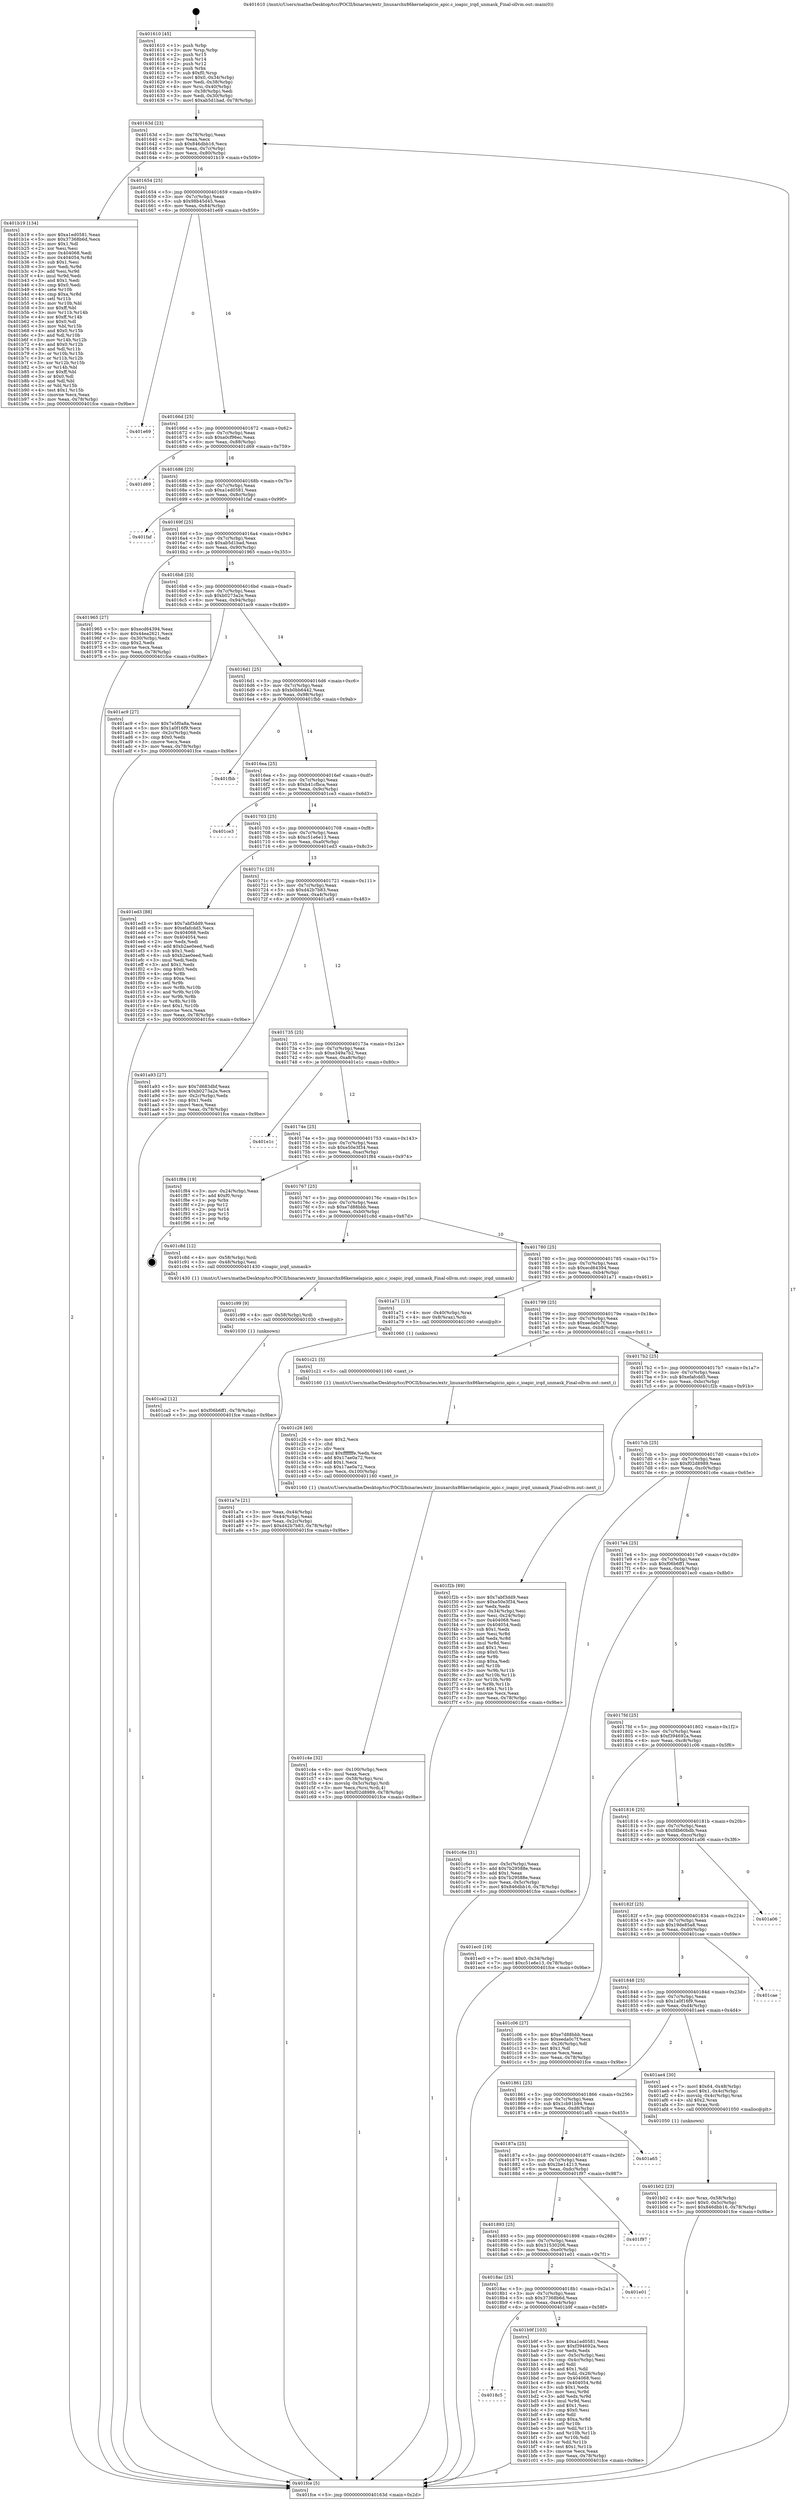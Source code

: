 digraph "0x401610" {
  label = "0x401610 (/mnt/c/Users/mathe/Desktop/tcc/POCII/binaries/extr_linuxarchx86kernelapicio_apic.c_ioapic_irqd_unmask_Final-ollvm.out::main(0))"
  labelloc = "t"
  node[shape=record]

  Entry [label="",width=0.3,height=0.3,shape=circle,fillcolor=black,style=filled]
  "0x40163d" [label="{
     0x40163d [23]\l
     | [instrs]\l
     &nbsp;&nbsp;0x40163d \<+3\>: mov -0x78(%rbp),%eax\l
     &nbsp;&nbsp;0x401640 \<+2\>: mov %eax,%ecx\l
     &nbsp;&nbsp;0x401642 \<+6\>: sub $0x846dbb16,%ecx\l
     &nbsp;&nbsp;0x401648 \<+3\>: mov %eax,-0x7c(%rbp)\l
     &nbsp;&nbsp;0x40164b \<+3\>: mov %ecx,-0x80(%rbp)\l
     &nbsp;&nbsp;0x40164e \<+6\>: je 0000000000401b19 \<main+0x509\>\l
  }"]
  "0x401b19" [label="{
     0x401b19 [134]\l
     | [instrs]\l
     &nbsp;&nbsp;0x401b19 \<+5\>: mov $0xa1ed0581,%eax\l
     &nbsp;&nbsp;0x401b1e \<+5\>: mov $0x37368b6d,%ecx\l
     &nbsp;&nbsp;0x401b23 \<+2\>: mov $0x1,%dl\l
     &nbsp;&nbsp;0x401b25 \<+2\>: xor %esi,%esi\l
     &nbsp;&nbsp;0x401b27 \<+7\>: mov 0x404068,%edi\l
     &nbsp;&nbsp;0x401b2e \<+8\>: mov 0x404054,%r8d\l
     &nbsp;&nbsp;0x401b36 \<+3\>: sub $0x1,%esi\l
     &nbsp;&nbsp;0x401b39 \<+3\>: mov %edi,%r9d\l
     &nbsp;&nbsp;0x401b3c \<+3\>: add %esi,%r9d\l
     &nbsp;&nbsp;0x401b3f \<+4\>: imul %r9d,%edi\l
     &nbsp;&nbsp;0x401b43 \<+3\>: and $0x1,%edi\l
     &nbsp;&nbsp;0x401b46 \<+3\>: cmp $0x0,%edi\l
     &nbsp;&nbsp;0x401b49 \<+4\>: sete %r10b\l
     &nbsp;&nbsp;0x401b4d \<+4\>: cmp $0xa,%r8d\l
     &nbsp;&nbsp;0x401b51 \<+4\>: setl %r11b\l
     &nbsp;&nbsp;0x401b55 \<+3\>: mov %r10b,%bl\l
     &nbsp;&nbsp;0x401b58 \<+3\>: xor $0xff,%bl\l
     &nbsp;&nbsp;0x401b5b \<+3\>: mov %r11b,%r14b\l
     &nbsp;&nbsp;0x401b5e \<+4\>: xor $0xff,%r14b\l
     &nbsp;&nbsp;0x401b62 \<+3\>: xor $0x0,%dl\l
     &nbsp;&nbsp;0x401b65 \<+3\>: mov %bl,%r15b\l
     &nbsp;&nbsp;0x401b68 \<+4\>: and $0x0,%r15b\l
     &nbsp;&nbsp;0x401b6c \<+3\>: and %dl,%r10b\l
     &nbsp;&nbsp;0x401b6f \<+3\>: mov %r14b,%r12b\l
     &nbsp;&nbsp;0x401b72 \<+4\>: and $0x0,%r12b\l
     &nbsp;&nbsp;0x401b76 \<+3\>: and %dl,%r11b\l
     &nbsp;&nbsp;0x401b79 \<+3\>: or %r10b,%r15b\l
     &nbsp;&nbsp;0x401b7c \<+3\>: or %r11b,%r12b\l
     &nbsp;&nbsp;0x401b7f \<+3\>: xor %r12b,%r15b\l
     &nbsp;&nbsp;0x401b82 \<+3\>: or %r14b,%bl\l
     &nbsp;&nbsp;0x401b85 \<+3\>: xor $0xff,%bl\l
     &nbsp;&nbsp;0x401b88 \<+3\>: or $0x0,%dl\l
     &nbsp;&nbsp;0x401b8b \<+2\>: and %dl,%bl\l
     &nbsp;&nbsp;0x401b8d \<+3\>: or %bl,%r15b\l
     &nbsp;&nbsp;0x401b90 \<+4\>: test $0x1,%r15b\l
     &nbsp;&nbsp;0x401b94 \<+3\>: cmovne %ecx,%eax\l
     &nbsp;&nbsp;0x401b97 \<+3\>: mov %eax,-0x78(%rbp)\l
     &nbsp;&nbsp;0x401b9a \<+5\>: jmp 0000000000401fce \<main+0x9be\>\l
  }"]
  "0x401654" [label="{
     0x401654 [25]\l
     | [instrs]\l
     &nbsp;&nbsp;0x401654 \<+5\>: jmp 0000000000401659 \<main+0x49\>\l
     &nbsp;&nbsp;0x401659 \<+3\>: mov -0x7c(%rbp),%eax\l
     &nbsp;&nbsp;0x40165c \<+5\>: sub $0x98b45d45,%eax\l
     &nbsp;&nbsp;0x401661 \<+6\>: mov %eax,-0x84(%rbp)\l
     &nbsp;&nbsp;0x401667 \<+6\>: je 0000000000401e69 \<main+0x859\>\l
  }"]
  Exit [label="",width=0.3,height=0.3,shape=circle,fillcolor=black,style=filled,peripheries=2]
  "0x401e69" [label="{
     0x401e69\l
  }", style=dashed]
  "0x40166d" [label="{
     0x40166d [25]\l
     | [instrs]\l
     &nbsp;&nbsp;0x40166d \<+5\>: jmp 0000000000401672 \<main+0x62\>\l
     &nbsp;&nbsp;0x401672 \<+3\>: mov -0x7c(%rbp),%eax\l
     &nbsp;&nbsp;0x401675 \<+5\>: sub $0xa0cf96ec,%eax\l
     &nbsp;&nbsp;0x40167a \<+6\>: mov %eax,-0x88(%rbp)\l
     &nbsp;&nbsp;0x401680 \<+6\>: je 0000000000401d69 \<main+0x759\>\l
  }"]
  "0x401ca2" [label="{
     0x401ca2 [12]\l
     | [instrs]\l
     &nbsp;&nbsp;0x401ca2 \<+7\>: movl $0xf06b6ff1,-0x78(%rbp)\l
     &nbsp;&nbsp;0x401ca9 \<+5\>: jmp 0000000000401fce \<main+0x9be\>\l
  }"]
  "0x401d69" [label="{
     0x401d69\l
  }", style=dashed]
  "0x401686" [label="{
     0x401686 [25]\l
     | [instrs]\l
     &nbsp;&nbsp;0x401686 \<+5\>: jmp 000000000040168b \<main+0x7b\>\l
     &nbsp;&nbsp;0x40168b \<+3\>: mov -0x7c(%rbp),%eax\l
     &nbsp;&nbsp;0x40168e \<+5\>: sub $0xa1ed0581,%eax\l
     &nbsp;&nbsp;0x401693 \<+6\>: mov %eax,-0x8c(%rbp)\l
     &nbsp;&nbsp;0x401699 \<+6\>: je 0000000000401faf \<main+0x99f\>\l
  }"]
  "0x401c99" [label="{
     0x401c99 [9]\l
     | [instrs]\l
     &nbsp;&nbsp;0x401c99 \<+4\>: mov -0x58(%rbp),%rdi\l
     &nbsp;&nbsp;0x401c9d \<+5\>: call 0000000000401030 \<free@plt\>\l
     | [calls]\l
     &nbsp;&nbsp;0x401030 \{1\} (unknown)\l
  }"]
  "0x401faf" [label="{
     0x401faf\l
  }", style=dashed]
  "0x40169f" [label="{
     0x40169f [25]\l
     | [instrs]\l
     &nbsp;&nbsp;0x40169f \<+5\>: jmp 00000000004016a4 \<main+0x94\>\l
     &nbsp;&nbsp;0x4016a4 \<+3\>: mov -0x7c(%rbp),%eax\l
     &nbsp;&nbsp;0x4016a7 \<+5\>: sub $0xab5d1bad,%eax\l
     &nbsp;&nbsp;0x4016ac \<+6\>: mov %eax,-0x90(%rbp)\l
     &nbsp;&nbsp;0x4016b2 \<+6\>: je 0000000000401965 \<main+0x355\>\l
  }"]
  "0x401c4e" [label="{
     0x401c4e [32]\l
     | [instrs]\l
     &nbsp;&nbsp;0x401c4e \<+6\>: mov -0x100(%rbp),%ecx\l
     &nbsp;&nbsp;0x401c54 \<+3\>: imul %eax,%ecx\l
     &nbsp;&nbsp;0x401c57 \<+4\>: mov -0x58(%rbp),%rsi\l
     &nbsp;&nbsp;0x401c5b \<+4\>: movslq -0x5c(%rbp),%rdi\l
     &nbsp;&nbsp;0x401c5f \<+3\>: mov %ecx,(%rsi,%rdi,4)\l
     &nbsp;&nbsp;0x401c62 \<+7\>: movl $0xf02d8989,-0x78(%rbp)\l
     &nbsp;&nbsp;0x401c69 \<+5\>: jmp 0000000000401fce \<main+0x9be\>\l
  }"]
  "0x401965" [label="{
     0x401965 [27]\l
     | [instrs]\l
     &nbsp;&nbsp;0x401965 \<+5\>: mov $0xecd64394,%eax\l
     &nbsp;&nbsp;0x40196a \<+5\>: mov $0x44ea2621,%ecx\l
     &nbsp;&nbsp;0x40196f \<+3\>: mov -0x30(%rbp),%edx\l
     &nbsp;&nbsp;0x401972 \<+3\>: cmp $0x2,%edx\l
     &nbsp;&nbsp;0x401975 \<+3\>: cmovne %ecx,%eax\l
     &nbsp;&nbsp;0x401978 \<+3\>: mov %eax,-0x78(%rbp)\l
     &nbsp;&nbsp;0x40197b \<+5\>: jmp 0000000000401fce \<main+0x9be\>\l
  }"]
  "0x4016b8" [label="{
     0x4016b8 [25]\l
     | [instrs]\l
     &nbsp;&nbsp;0x4016b8 \<+5\>: jmp 00000000004016bd \<main+0xad\>\l
     &nbsp;&nbsp;0x4016bd \<+3\>: mov -0x7c(%rbp),%eax\l
     &nbsp;&nbsp;0x4016c0 \<+5\>: sub $0xb0273a2e,%eax\l
     &nbsp;&nbsp;0x4016c5 \<+6\>: mov %eax,-0x94(%rbp)\l
     &nbsp;&nbsp;0x4016cb \<+6\>: je 0000000000401ac9 \<main+0x4b9\>\l
  }"]
  "0x401fce" [label="{
     0x401fce [5]\l
     | [instrs]\l
     &nbsp;&nbsp;0x401fce \<+5\>: jmp 000000000040163d \<main+0x2d\>\l
  }"]
  "0x401610" [label="{
     0x401610 [45]\l
     | [instrs]\l
     &nbsp;&nbsp;0x401610 \<+1\>: push %rbp\l
     &nbsp;&nbsp;0x401611 \<+3\>: mov %rsp,%rbp\l
     &nbsp;&nbsp;0x401614 \<+2\>: push %r15\l
     &nbsp;&nbsp;0x401616 \<+2\>: push %r14\l
     &nbsp;&nbsp;0x401618 \<+2\>: push %r12\l
     &nbsp;&nbsp;0x40161a \<+1\>: push %rbx\l
     &nbsp;&nbsp;0x40161b \<+7\>: sub $0xf0,%rsp\l
     &nbsp;&nbsp;0x401622 \<+7\>: movl $0x0,-0x34(%rbp)\l
     &nbsp;&nbsp;0x401629 \<+3\>: mov %edi,-0x38(%rbp)\l
     &nbsp;&nbsp;0x40162c \<+4\>: mov %rsi,-0x40(%rbp)\l
     &nbsp;&nbsp;0x401630 \<+3\>: mov -0x38(%rbp),%edi\l
     &nbsp;&nbsp;0x401633 \<+3\>: mov %edi,-0x30(%rbp)\l
     &nbsp;&nbsp;0x401636 \<+7\>: movl $0xab5d1bad,-0x78(%rbp)\l
  }"]
  "0x401c26" [label="{
     0x401c26 [40]\l
     | [instrs]\l
     &nbsp;&nbsp;0x401c26 \<+5\>: mov $0x2,%ecx\l
     &nbsp;&nbsp;0x401c2b \<+1\>: cltd\l
     &nbsp;&nbsp;0x401c2c \<+2\>: idiv %ecx\l
     &nbsp;&nbsp;0x401c2e \<+6\>: imul $0xfffffffe,%edx,%ecx\l
     &nbsp;&nbsp;0x401c34 \<+6\>: add $0x17ae0a72,%ecx\l
     &nbsp;&nbsp;0x401c3a \<+3\>: add $0x1,%ecx\l
     &nbsp;&nbsp;0x401c3d \<+6\>: sub $0x17ae0a72,%ecx\l
     &nbsp;&nbsp;0x401c43 \<+6\>: mov %ecx,-0x100(%rbp)\l
     &nbsp;&nbsp;0x401c49 \<+5\>: call 0000000000401160 \<next_i\>\l
     | [calls]\l
     &nbsp;&nbsp;0x401160 \{1\} (/mnt/c/Users/mathe/Desktop/tcc/POCII/binaries/extr_linuxarchx86kernelapicio_apic.c_ioapic_irqd_unmask_Final-ollvm.out::next_i)\l
  }"]
  "0x401ac9" [label="{
     0x401ac9 [27]\l
     | [instrs]\l
     &nbsp;&nbsp;0x401ac9 \<+5\>: mov $0x7e5f0a8a,%eax\l
     &nbsp;&nbsp;0x401ace \<+5\>: mov $0x1a0f16f9,%ecx\l
     &nbsp;&nbsp;0x401ad3 \<+3\>: mov -0x2c(%rbp),%edx\l
     &nbsp;&nbsp;0x401ad6 \<+3\>: cmp $0x0,%edx\l
     &nbsp;&nbsp;0x401ad9 \<+3\>: cmove %ecx,%eax\l
     &nbsp;&nbsp;0x401adc \<+3\>: mov %eax,-0x78(%rbp)\l
     &nbsp;&nbsp;0x401adf \<+5\>: jmp 0000000000401fce \<main+0x9be\>\l
  }"]
  "0x4016d1" [label="{
     0x4016d1 [25]\l
     | [instrs]\l
     &nbsp;&nbsp;0x4016d1 \<+5\>: jmp 00000000004016d6 \<main+0xc6\>\l
     &nbsp;&nbsp;0x4016d6 \<+3\>: mov -0x7c(%rbp),%eax\l
     &nbsp;&nbsp;0x4016d9 \<+5\>: sub $0xb0bb6442,%eax\l
     &nbsp;&nbsp;0x4016de \<+6\>: mov %eax,-0x98(%rbp)\l
     &nbsp;&nbsp;0x4016e4 \<+6\>: je 0000000000401fbb \<main+0x9ab\>\l
  }"]
  "0x4018c5" [label="{
     0x4018c5\l
  }", style=dashed]
  "0x401fbb" [label="{
     0x401fbb\l
  }", style=dashed]
  "0x4016ea" [label="{
     0x4016ea [25]\l
     | [instrs]\l
     &nbsp;&nbsp;0x4016ea \<+5\>: jmp 00000000004016ef \<main+0xdf\>\l
     &nbsp;&nbsp;0x4016ef \<+3\>: mov -0x7c(%rbp),%eax\l
     &nbsp;&nbsp;0x4016f2 \<+5\>: sub $0xb41cfbca,%eax\l
     &nbsp;&nbsp;0x4016f7 \<+6\>: mov %eax,-0x9c(%rbp)\l
     &nbsp;&nbsp;0x4016fd \<+6\>: je 0000000000401ce3 \<main+0x6d3\>\l
  }"]
  "0x401b9f" [label="{
     0x401b9f [103]\l
     | [instrs]\l
     &nbsp;&nbsp;0x401b9f \<+5\>: mov $0xa1ed0581,%eax\l
     &nbsp;&nbsp;0x401ba4 \<+5\>: mov $0xf394692a,%ecx\l
     &nbsp;&nbsp;0x401ba9 \<+2\>: xor %edx,%edx\l
     &nbsp;&nbsp;0x401bab \<+3\>: mov -0x5c(%rbp),%esi\l
     &nbsp;&nbsp;0x401bae \<+3\>: cmp -0x4c(%rbp),%esi\l
     &nbsp;&nbsp;0x401bb1 \<+4\>: setl %dil\l
     &nbsp;&nbsp;0x401bb5 \<+4\>: and $0x1,%dil\l
     &nbsp;&nbsp;0x401bb9 \<+4\>: mov %dil,-0x26(%rbp)\l
     &nbsp;&nbsp;0x401bbd \<+7\>: mov 0x404068,%esi\l
     &nbsp;&nbsp;0x401bc4 \<+8\>: mov 0x404054,%r8d\l
     &nbsp;&nbsp;0x401bcc \<+3\>: sub $0x1,%edx\l
     &nbsp;&nbsp;0x401bcf \<+3\>: mov %esi,%r9d\l
     &nbsp;&nbsp;0x401bd2 \<+3\>: add %edx,%r9d\l
     &nbsp;&nbsp;0x401bd5 \<+4\>: imul %r9d,%esi\l
     &nbsp;&nbsp;0x401bd9 \<+3\>: and $0x1,%esi\l
     &nbsp;&nbsp;0x401bdc \<+3\>: cmp $0x0,%esi\l
     &nbsp;&nbsp;0x401bdf \<+4\>: sete %dil\l
     &nbsp;&nbsp;0x401be3 \<+4\>: cmp $0xa,%r8d\l
     &nbsp;&nbsp;0x401be7 \<+4\>: setl %r10b\l
     &nbsp;&nbsp;0x401beb \<+3\>: mov %dil,%r11b\l
     &nbsp;&nbsp;0x401bee \<+3\>: and %r10b,%r11b\l
     &nbsp;&nbsp;0x401bf1 \<+3\>: xor %r10b,%dil\l
     &nbsp;&nbsp;0x401bf4 \<+3\>: or %dil,%r11b\l
     &nbsp;&nbsp;0x401bf7 \<+4\>: test $0x1,%r11b\l
     &nbsp;&nbsp;0x401bfb \<+3\>: cmovne %ecx,%eax\l
     &nbsp;&nbsp;0x401bfe \<+3\>: mov %eax,-0x78(%rbp)\l
     &nbsp;&nbsp;0x401c01 \<+5\>: jmp 0000000000401fce \<main+0x9be\>\l
  }"]
  "0x401ce3" [label="{
     0x401ce3\l
  }", style=dashed]
  "0x401703" [label="{
     0x401703 [25]\l
     | [instrs]\l
     &nbsp;&nbsp;0x401703 \<+5\>: jmp 0000000000401708 \<main+0xf8\>\l
     &nbsp;&nbsp;0x401708 \<+3\>: mov -0x7c(%rbp),%eax\l
     &nbsp;&nbsp;0x40170b \<+5\>: sub $0xc51e6e13,%eax\l
     &nbsp;&nbsp;0x401710 \<+6\>: mov %eax,-0xa0(%rbp)\l
     &nbsp;&nbsp;0x401716 \<+6\>: je 0000000000401ed3 \<main+0x8c3\>\l
  }"]
  "0x4018ac" [label="{
     0x4018ac [25]\l
     | [instrs]\l
     &nbsp;&nbsp;0x4018ac \<+5\>: jmp 00000000004018b1 \<main+0x2a1\>\l
     &nbsp;&nbsp;0x4018b1 \<+3\>: mov -0x7c(%rbp),%eax\l
     &nbsp;&nbsp;0x4018b4 \<+5\>: sub $0x37368b6d,%eax\l
     &nbsp;&nbsp;0x4018b9 \<+6\>: mov %eax,-0xe4(%rbp)\l
     &nbsp;&nbsp;0x4018bf \<+6\>: je 0000000000401b9f \<main+0x58f\>\l
  }"]
  "0x401ed3" [label="{
     0x401ed3 [88]\l
     | [instrs]\l
     &nbsp;&nbsp;0x401ed3 \<+5\>: mov $0x7abf3dd9,%eax\l
     &nbsp;&nbsp;0x401ed8 \<+5\>: mov $0xefafcdd5,%ecx\l
     &nbsp;&nbsp;0x401edd \<+7\>: mov 0x404068,%edx\l
     &nbsp;&nbsp;0x401ee4 \<+7\>: mov 0x404054,%esi\l
     &nbsp;&nbsp;0x401eeb \<+2\>: mov %edx,%edi\l
     &nbsp;&nbsp;0x401eed \<+6\>: add $0xb2ae0eed,%edi\l
     &nbsp;&nbsp;0x401ef3 \<+3\>: sub $0x1,%edi\l
     &nbsp;&nbsp;0x401ef6 \<+6\>: sub $0xb2ae0eed,%edi\l
     &nbsp;&nbsp;0x401efc \<+3\>: imul %edi,%edx\l
     &nbsp;&nbsp;0x401eff \<+3\>: and $0x1,%edx\l
     &nbsp;&nbsp;0x401f02 \<+3\>: cmp $0x0,%edx\l
     &nbsp;&nbsp;0x401f05 \<+4\>: sete %r8b\l
     &nbsp;&nbsp;0x401f09 \<+3\>: cmp $0xa,%esi\l
     &nbsp;&nbsp;0x401f0c \<+4\>: setl %r9b\l
     &nbsp;&nbsp;0x401f10 \<+3\>: mov %r8b,%r10b\l
     &nbsp;&nbsp;0x401f13 \<+3\>: and %r9b,%r10b\l
     &nbsp;&nbsp;0x401f16 \<+3\>: xor %r9b,%r8b\l
     &nbsp;&nbsp;0x401f19 \<+3\>: or %r8b,%r10b\l
     &nbsp;&nbsp;0x401f1c \<+4\>: test $0x1,%r10b\l
     &nbsp;&nbsp;0x401f20 \<+3\>: cmovne %ecx,%eax\l
     &nbsp;&nbsp;0x401f23 \<+3\>: mov %eax,-0x78(%rbp)\l
     &nbsp;&nbsp;0x401f26 \<+5\>: jmp 0000000000401fce \<main+0x9be\>\l
  }"]
  "0x40171c" [label="{
     0x40171c [25]\l
     | [instrs]\l
     &nbsp;&nbsp;0x40171c \<+5\>: jmp 0000000000401721 \<main+0x111\>\l
     &nbsp;&nbsp;0x401721 \<+3\>: mov -0x7c(%rbp),%eax\l
     &nbsp;&nbsp;0x401724 \<+5\>: sub $0xd42b7b83,%eax\l
     &nbsp;&nbsp;0x401729 \<+6\>: mov %eax,-0xa4(%rbp)\l
     &nbsp;&nbsp;0x40172f \<+6\>: je 0000000000401a93 \<main+0x483\>\l
  }"]
  "0x401e01" [label="{
     0x401e01\l
  }", style=dashed]
  "0x401a93" [label="{
     0x401a93 [27]\l
     | [instrs]\l
     &nbsp;&nbsp;0x401a93 \<+5\>: mov $0x7d683dbf,%eax\l
     &nbsp;&nbsp;0x401a98 \<+5\>: mov $0xb0273a2e,%ecx\l
     &nbsp;&nbsp;0x401a9d \<+3\>: mov -0x2c(%rbp),%edx\l
     &nbsp;&nbsp;0x401aa0 \<+3\>: cmp $0x1,%edx\l
     &nbsp;&nbsp;0x401aa3 \<+3\>: cmovl %ecx,%eax\l
     &nbsp;&nbsp;0x401aa6 \<+3\>: mov %eax,-0x78(%rbp)\l
     &nbsp;&nbsp;0x401aa9 \<+5\>: jmp 0000000000401fce \<main+0x9be\>\l
  }"]
  "0x401735" [label="{
     0x401735 [25]\l
     | [instrs]\l
     &nbsp;&nbsp;0x401735 \<+5\>: jmp 000000000040173a \<main+0x12a\>\l
     &nbsp;&nbsp;0x40173a \<+3\>: mov -0x7c(%rbp),%eax\l
     &nbsp;&nbsp;0x40173d \<+5\>: sub $0xe349a7b2,%eax\l
     &nbsp;&nbsp;0x401742 \<+6\>: mov %eax,-0xa8(%rbp)\l
     &nbsp;&nbsp;0x401748 \<+6\>: je 0000000000401e1c \<main+0x80c\>\l
  }"]
  "0x401893" [label="{
     0x401893 [25]\l
     | [instrs]\l
     &nbsp;&nbsp;0x401893 \<+5\>: jmp 0000000000401898 \<main+0x288\>\l
     &nbsp;&nbsp;0x401898 \<+3\>: mov -0x7c(%rbp),%eax\l
     &nbsp;&nbsp;0x40189b \<+5\>: sub $0x31530206,%eax\l
     &nbsp;&nbsp;0x4018a0 \<+6\>: mov %eax,-0xe0(%rbp)\l
     &nbsp;&nbsp;0x4018a6 \<+6\>: je 0000000000401e01 \<main+0x7f1\>\l
  }"]
  "0x401e1c" [label="{
     0x401e1c\l
  }", style=dashed]
  "0x40174e" [label="{
     0x40174e [25]\l
     | [instrs]\l
     &nbsp;&nbsp;0x40174e \<+5\>: jmp 0000000000401753 \<main+0x143\>\l
     &nbsp;&nbsp;0x401753 \<+3\>: mov -0x7c(%rbp),%eax\l
     &nbsp;&nbsp;0x401756 \<+5\>: sub $0xe50e3f34,%eax\l
     &nbsp;&nbsp;0x40175b \<+6\>: mov %eax,-0xac(%rbp)\l
     &nbsp;&nbsp;0x401761 \<+6\>: je 0000000000401f84 \<main+0x974\>\l
  }"]
  "0x401f97" [label="{
     0x401f97\l
  }", style=dashed]
  "0x401f84" [label="{
     0x401f84 [19]\l
     | [instrs]\l
     &nbsp;&nbsp;0x401f84 \<+3\>: mov -0x24(%rbp),%eax\l
     &nbsp;&nbsp;0x401f87 \<+7\>: add $0xf0,%rsp\l
     &nbsp;&nbsp;0x401f8e \<+1\>: pop %rbx\l
     &nbsp;&nbsp;0x401f8f \<+2\>: pop %r12\l
     &nbsp;&nbsp;0x401f91 \<+2\>: pop %r14\l
     &nbsp;&nbsp;0x401f93 \<+2\>: pop %r15\l
     &nbsp;&nbsp;0x401f95 \<+1\>: pop %rbp\l
     &nbsp;&nbsp;0x401f96 \<+1\>: ret\l
  }"]
  "0x401767" [label="{
     0x401767 [25]\l
     | [instrs]\l
     &nbsp;&nbsp;0x401767 \<+5\>: jmp 000000000040176c \<main+0x15c\>\l
     &nbsp;&nbsp;0x40176c \<+3\>: mov -0x7c(%rbp),%eax\l
     &nbsp;&nbsp;0x40176f \<+5\>: sub $0xe7d88bbb,%eax\l
     &nbsp;&nbsp;0x401774 \<+6\>: mov %eax,-0xb0(%rbp)\l
     &nbsp;&nbsp;0x40177a \<+6\>: je 0000000000401c8d \<main+0x67d\>\l
  }"]
  "0x40187a" [label="{
     0x40187a [25]\l
     | [instrs]\l
     &nbsp;&nbsp;0x40187a \<+5\>: jmp 000000000040187f \<main+0x26f\>\l
     &nbsp;&nbsp;0x40187f \<+3\>: mov -0x7c(%rbp),%eax\l
     &nbsp;&nbsp;0x401882 \<+5\>: sub $0x2be14213,%eax\l
     &nbsp;&nbsp;0x401887 \<+6\>: mov %eax,-0xdc(%rbp)\l
     &nbsp;&nbsp;0x40188d \<+6\>: je 0000000000401f97 \<main+0x987\>\l
  }"]
  "0x401c8d" [label="{
     0x401c8d [12]\l
     | [instrs]\l
     &nbsp;&nbsp;0x401c8d \<+4\>: mov -0x58(%rbp),%rdi\l
     &nbsp;&nbsp;0x401c91 \<+3\>: mov -0x48(%rbp),%esi\l
     &nbsp;&nbsp;0x401c94 \<+5\>: call 0000000000401430 \<ioapic_irqd_unmask\>\l
     | [calls]\l
     &nbsp;&nbsp;0x401430 \{1\} (/mnt/c/Users/mathe/Desktop/tcc/POCII/binaries/extr_linuxarchx86kernelapicio_apic.c_ioapic_irqd_unmask_Final-ollvm.out::ioapic_irqd_unmask)\l
  }"]
  "0x401780" [label="{
     0x401780 [25]\l
     | [instrs]\l
     &nbsp;&nbsp;0x401780 \<+5\>: jmp 0000000000401785 \<main+0x175\>\l
     &nbsp;&nbsp;0x401785 \<+3\>: mov -0x7c(%rbp),%eax\l
     &nbsp;&nbsp;0x401788 \<+5\>: sub $0xecd64394,%eax\l
     &nbsp;&nbsp;0x40178d \<+6\>: mov %eax,-0xb4(%rbp)\l
     &nbsp;&nbsp;0x401793 \<+6\>: je 0000000000401a71 \<main+0x461\>\l
  }"]
  "0x401a65" [label="{
     0x401a65\l
  }", style=dashed]
  "0x401a71" [label="{
     0x401a71 [13]\l
     | [instrs]\l
     &nbsp;&nbsp;0x401a71 \<+4\>: mov -0x40(%rbp),%rax\l
     &nbsp;&nbsp;0x401a75 \<+4\>: mov 0x8(%rax),%rdi\l
     &nbsp;&nbsp;0x401a79 \<+5\>: call 0000000000401060 \<atoi@plt\>\l
     | [calls]\l
     &nbsp;&nbsp;0x401060 \{1\} (unknown)\l
  }"]
  "0x401799" [label="{
     0x401799 [25]\l
     | [instrs]\l
     &nbsp;&nbsp;0x401799 \<+5\>: jmp 000000000040179e \<main+0x18e\>\l
     &nbsp;&nbsp;0x40179e \<+3\>: mov -0x7c(%rbp),%eax\l
     &nbsp;&nbsp;0x4017a1 \<+5\>: sub $0xeeda0c7f,%eax\l
     &nbsp;&nbsp;0x4017a6 \<+6\>: mov %eax,-0xb8(%rbp)\l
     &nbsp;&nbsp;0x4017ac \<+6\>: je 0000000000401c21 \<main+0x611\>\l
  }"]
  "0x401a7e" [label="{
     0x401a7e [21]\l
     | [instrs]\l
     &nbsp;&nbsp;0x401a7e \<+3\>: mov %eax,-0x44(%rbp)\l
     &nbsp;&nbsp;0x401a81 \<+3\>: mov -0x44(%rbp),%eax\l
     &nbsp;&nbsp;0x401a84 \<+3\>: mov %eax,-0x2c(%rbp)\l
     &nbsp;&nbsp;0x401a87 \<+7\>: movl $0xd42b7b83,-0x78(%rbp)\l
     &nbsp;&nbsp;0x401a8e \<+5\>: jmp 0000000000401fce \<main+0x9be\>\l
  }"]
  "0x401b02" [label="{
     0x401b02 [23]\l
     | [instrs]\l
     &nbsp;&nbsp;0x401b02 \<+4\>: mov %rax,-0x58(%rbp)\l
     &nbsp;&nbsp;0x401b06 \<+7\>: movl $0x0,-0x5c(%rbp)\l
     &nbsp;&nbsp;0x401b0d \<+7\>: movl $0x846dbb16,-0x78(%rbp)\l
     &nbsp;&nbsp;0x401b14 \<+5\>: jmp 0000000000401fce \<main+0x9be\>\l
  }"]
  "0x401c21" [label="{
     0x401c21 [5]\l
     | [instrs]\l
     &nbsp;&nbsp;0x401c21 \<+5\>: call 0000000000401160 \<next_i\>\l
     | [calls]\l
     &nbsp;&nbsp;0x401160 \{1\} (/mnt/c/Users/mathe/Desktop/tcc/POCII/binaries/extr_linuxarchx86kernelapicio_apic.c_ioapic_irqd_unmask_Final-ollvm.out::next_i)\l
  }"]
  "0x4017b2" [label="{
     0x4017b2 [25]\l
     | [instrs]\l
     &nbsp;&nbsp;0x4017b2 \<+5\>: jmp 00000000004017b7 \<main+0x1a7\>\l
     &nbsp;&nbsp;0x4017b7 \<+3\>: mov -0x7c(%rbp),%eax\l
     &nbsp;&nbsp;0x4017ba \<+5\>: sub $0xefafcdd5,%eax\l
     &nbsp;&nbsp;0x4017bf \<+6\>: mov %eax,-0xbc(%rbp)\l
     &nbsp;&nbsp;0x4017c5 \<+6\>: je 0000000000401f2b \<main+0x91b\>\l
  }"]
  "0x401861" [label="{
     0x401861 [25]\l
     | [instrs]\l
     &nbsp;&nbsp;0x401861 \<+5\>: jmp 0000000000401866 \<main+0x256\>\l
     &nbsp;&nbsp;0x401866 \<+3\>: mov -0x7c(%rbp),%eax\l
     &nbsp;&nbsp;0x401869 \<+5\>: sub $0x1cb91b94,%eax\l
     &nbsp;&nbsp;0x40186e \<+6\>: mov %eax,-0xd8(%rbp)\l
     &nbsp;&nbsp;0x401874 \<+6\>: je 0000000000401a65 \<main+0x455\>\l
  }"]
  "0x401f2b" [label="{
     0x401f2b [89]\l
     | [instrs]\l
     &nbsp;&nbsp;0x401f2b \<+5\>: mov $0x7abf3dd9,%eax\l
     &nbsp;&nbsp;0x401f30 \<+5\>: mov $0xe50e3f34,%ecx\l
     &nbsp;&nbsp;0x401f35 \<+2\>: xor %edx,%edx\l
     &nbsp;&nbsp;0x401f37 \<+3\>: mov -0x34(%rbp),%esi\l
     &nbsp;&nbsp;0x401f3a \<+3\>: mov %esi,-0x24(%rbp)\l
     &nbsp;&nbsp;0x401f3d \<+7\>: mov 0x404068,%esi\l
     &nbsp;&nbsp;0x401f44 \<+7\>: mov 0x404054,%edi\l
     &nbsp;&nbsp;0x401f4b \<+3\>: sub $0x1,%edx\l
     &nbsp;&nbsp;0x401f4e \<+3\>: mov %esi,%r8d\l
     &nbsp;&nbsp;0x401f51 \<+3\>: add %edx,%r8d\l
     &nbsp;&nbsp;0x401f54 \<+4\>: imul %r8d,%esi\l
     &nbsp;&nbsp;0x401f58 \<+3\>: and $0x1,%esi\l
     &nbsp;&nbsp;0x401f5b \<+3\>: cmp $0x0,%esi\l
     &nbsp;&nbsp;0x401f5e \<+4\>: sete %r9b\l
     &nbsp;&nbsp;0x401f62 \<+3\>: cmp $0xa,%edi\l
     &nbsp;&nbsp;0x401f65 \<+4\>: setl %r10b\l
     &nbsp;&nbsp;0x401f69 \<+3\>: mov %r9b,%r11b\l
     &nbsp;&nbsp;0x401f6c \<+3\>: and %r10b,%r11b\l
     &nbsp;&nbsp;0x401f6f \<+3\>: xor %r10b,%r9b\l
     &nbsp;&nbsp;0x401f72 \<+3\>: or %r9b,%r11b\l
     &nbsp;&nbsp;0x401f75 \<+4\>: test $0x1,%r11b\l
     &nbsp;&nbsp;0x401f79 \<+3\>: cmovne %ecx,%eax\l
     &nbsp;&nbsp;0x401f7c \<+3\>: mov %eax,-0x78(%rbp)\l
     &nbsp;&nbsp;0x401f7f \<+5\>: jmp 0000000000401fce \<main+0x9be\>\l
  }"]
  "0x4017cb" [label="{
     0x4017cb [25]\l
     | [instrs]\l
     &nbsp;&nbsp;0x4017cb \<+5\>: jmp 00000000004017d0 \<main+0x1c0\>\l
     &nbsp;&nbsp;0x4017d0 \<+3\>: mov -0x7c(%rbp),%eax\l
     &nbsp;&nbsp;0x4017d3 \<+5\>: sub $0xf02d8989,%eax\l
     &nbsp;&nbsp;0x4017d8 \<+6\>: mov %eax,-0xc0(%rbp)\l
     &nbsp;&nbsp;0x4017de \<+6\>: je 0000000000401c6e \<main+0x65e\>\l
  }"]
  "0x401ae4" [label="{
     0x401ae4 [30]\l
     | [instrs]\l
     &nbsp;&nbsp;0x401ae4 \<+7\>: movl $0x64,-0x48(%rbp)\l
     &nbsp;&nbsp;0x401aeb \<+7\>: movl $0x1,-0x4c(%rbp)\l
     &nbsp;&nbsp;0x401af2 \<+4\>: movslq -0x4c(%rbp),%rax\l
     &nbsp;&nbsp;0x401af6 \<+4\>: shl $0x2,%rax\l
     &nbsp;&nbsp;0x401afa \<+3\>: mov %rax,%rdi\l
     &nbsp;&nbsp;0x401afd \<+5\>: call 0000000000401050 \<malloc@plt\>\l
     | [calls]\l
     &nbsp;&nbsp;0x401050 \{1\} (unknown)\l
  }"]
  "0x401c6e" [label="{
     0x401c6e [31]\l
     | [instrs]\l
     &nbsp;&nbsp;0x401c6e \<+3\>: mov -0x5c(%rbp),%eax\l
     &nbsp;&nbsp;0x401c71 \<+5\>: add $0x7b29588e,%eax\l
     &nbsp;&nbsp;0x401c76 \<+3\>: add $0x1,%eax\l
     &nbsp;&nbsp;0x401c79 \<+5\>: sub $0x7b29588e,%eax\l
     &nbsp;&nbsp;0x401c7e \<+3\>: mov %eax,-0x5c(%rbp)\l
     &nbsp;&nbsp;0x401c81 \<+7\>: movl $0x846dbb16,-0x78(%rbp)\l
     &nbsp;&nbsp;0x401c88 \<+5\>: jmp 0000000000401fce \<main+0x9be\>\l
  }"]
  "0x4017e4" [label="{
     0x4017e4 [25]\l
     | [instrs]\l
     &nbsp;&nbsp;0x4017e4 \<+5\>: jmp 00000000004017e9 \<main+0x1d9\>\l
     &nbsp;&nbsp;0x4017e9 \<+3\>: mov -0x7c(%rbp),%eax\l
     &nbsp;&nbsp;0x4017ec \<+5\>: sub $0xf06b6ff1,%eax\l
     &nbsp;&nbsp;0x4017f1 \<+6\>: mov %eax,-0xc4(%rbp)\l
     &nbsp;&nbsp;0x4017f7 \<+6\>: je 0000000000401ec0 \<main+0x8b0\>\l
  }"]
  "0x401848" [label="{
     0x401848 [25]\l
     | [instrs]\l
     &nbsp;&nbsp;0x401848 \<+5\>: jmp 000000000040184d \<main+0x23d\>\l
     &nbsp;&nbsp;0x40184d \<+3\>: mov -0x7c(%rbp),%eax\l
     &nbsp;&nbsp;0x401850 \<+5\>: sub $0x1a0f16f9,%eax\l
     &nbsp;&nbsp;0x401855 \<+6\>: mov %eax,-0xd4(%rbp)\l
     &nbsp;&nbsp;0x40185b \<+6\>: je 0000000000401ae4 \<main+0x4d4\>\l
  }"]
  "0x401ec0" [label="{
     0x401ec0 [19]\l
     | [instrs]\l
     &nbsp;&nbsp;0x401ec0 \<+7\>: movl $0x0,-0x34(%rbp)\l
     &nbsp;&nbsp;0x401ec7 \<+7\>: movl $0xc51e6e13,-0x78(%rbp)\l
     &nbsp;&nbsp;0x401ece \<+5\>: jmp 0000000000401fce \<main+0x9be\>\l
  }"]
  "0x4017fd" [label="{
     0x4017fd [25]\l
     | [instrs]\l
     &nbsp;&nbsp;0x4017fd \<+5\>: jmp 0000000000401802 \<main+0x1f2\>\l
     &nbsp;&nbsp;0x401802 \<+3\>: mov -0x7c(%rbp),%eax\l
     &nbsp;&nbsp;0x401805 \<+5\>: sub $0xf394692a,%eax\l
     &nbsp;&nbsp;0x40180a \<+6\>: mov %eax,-0xc8(%rbp)\l
     &nbsp;&nbsp;0x401810 \<+6\>: je 0000000000401c06 \<main+0x5f6\>\l
  }"]
  "0x401cae" [label="{
     0x401cae\l
  }", style=dashed]
  "0x401c06" [label="{
     0x401c06 [27]\l
     | [instrs]\l
     &nbsp;&nbsp;0x401c06 \<+5\>: mov $0xe7d88bbb,%eax\l
     &nbsp;&nbsp;0x401c0b \<+5\>: mov $0xeeda0c7f,%ecx\l
     &nbsp;&nbsp;0x401c10 \<+3\>: mov -0x26(%rbp),%dl\l
     &nbsp;&nbsp;0x401c13 \<+3\>: test $0x1,%dl\l
     &nbsp;&nbsp;0x401c16 \<+3\>: cmovne %ecx,%eax\l
     &nbsp;&nbsp;0x401c19 \<+3\>: mov %eax,-0x78(%rbp)\l
     &nbsp;&nbsp;0x401c1c \<+5\>: jmp 0000000000401fce \<main+0x9be\>\l
  }"]
  "0x401816" [label="{
     0x401816 [25]\l
     | [instrs]\l
     &nbsp;&nbsp;0x401816 \<+5\>: jmp 000000000040181b \<main+0x20b\>\l
     &nbsp;&nbsp;0x40181b \<+3\>: mov -0x7c(%rbp),%eax\l
     &nbsp;&nbsp;0x40181e \<+5\>: sub $0xfdb60bdb,%eax\l
     &nbsp;&nbsp;0x401823 \<+6\>: mov %eax,-0xcc(%rbp)\l
     &nbsp;&nbsp;0x401829 \<+6\>: je 0000000000401a06 \<main+0x3f6\>\l
  }"]
  "0x40182f" [label="{
     0x40182f [25]\l
     | [instrs]\l
     &nbsp;&nbsp;0x40182f \<+5\>: jmp 0000000000401834 \<main+0x224\>\l
     &nbsp;&nbsp;0x401834 \<+3\>: mov -0x7c(%rbp),%eax\l
     &nbsp;&nbsp;0x401837 \<+5\>: sub $0x19de85a8,%eax\l
     &nbsp;&nbsp;0x40183c \<+6\>: mov %eax,-0xd0(%rbp)\l
     &nbsp;&nbsp;0x401842 \<+6\>: je 0000000000401cae \<main+0x69e\>\l
  }"]
  "0x401a06" [label="{
     0x401a06\l
  }", style=dashed]
  Entry -> "0x401610" [label=" 1"]
  "0x40163d" -> "0x401b19" [label=" 2"]
  "0x40163d" -> "0x401654" [label=" 16"]
  "0x401f84" -> Exit [label=" 1"]
  "0x401654" -> "0x401e69" [label=" 0"]
  "0x401654" -> "0x40166d" [label=" 16"]
  "0x401f2b" -> "0x401fce" [label=" 1"]
  "0x40166d" -> "0x401d69" [label=" 0"]
  "0x40166d" -> "0x401686" [label=" 16"]
  "0x401ed3" -> "0x401fce" [label=" 1"]
  "0x401686" -> "0x401faf" [label=" 0"]
  "0x401686" -> "0x40169f" [label=" 16"]
  "0x401ec0" -> "0x401fce" [label=" 1"]
  "0x40169f" -> "0x401965" [label=" 1"]
  "0x40169f" -> "0x4016b8" [label=" 15"]
  "0x401965" -> "0x401fce" [label=" 1"]
  "0x401610" -> "0x40163d" [label=" 1"]
  "0x401fce" -> "0x40163d" [label=" 17"]
  "0x401ca2" -> "0x401fce" [label=" 1"]
  "0x4016b8" -> "0x401ac9" [label=" 1"]
  "0x4016b8" -> "0x4016d1" [label=" 14"]
  "0x401c99" -> "0x401ca2" [label=" 1"]
  "0x4016d1" -> "0x401fbb" [label=" 0"]
  "0x4016d1" -> "0x4016ea" [label=" 14"]
  "0x401c8d" -> "0x401c99" [label=" 1"]
  "0x4016ea" -> "0x401ce3" [label=" 0"]
  "0x4016ea" -> "0x401703" [label=" 14"]
  "0x401c6e" -> "0x401fce" [label=" 1"]
  "0x401703" -> "0x401ed3" [label=" 1"]
  "0x401703" -> "0x40171c" [label=" 13"]
  "0x401c26" -> "0x401c4e" [label=" 1"]
  "0x40171c" -> "0x401a93" [label=" 1"]
  "0x40171c" -> "0x401735" [label=" 12"]
  "0x401c21" -> "0x401c26" [label=" 1"]
  "0x401735" -> "0x401e1c" [label=" 0"]
  "0x401735" -> "0x40174e" [label=" 12"]
  "0x401b9f" -> "0x401fce" [label=" 2"]
  "0x40174e" -> "0x401f84" [label=" 1"]
  "0x40174e" -> "0x401767" [label=" 11"]
  "0x4018ac" -> "0x4018c5" [label=" 0"]
  "0x401767" -> "0x401c8d" [label=" 1"]
  "0x401767" -> "0x401780" [label=" 10"]
  "0x401c4e" -> "0x401fce" [label=" 1"]
  "0x401780" -> "0x401a71" [label=" 1"]
  "0x401780" -> "0x401799" [label=" 9"]
  "0x401a71" -> "0x401a7e" [label=" 1"]
  "0x401a7e" -> "0x401fce" [label=" 1"]
  "0x401a93" -> "0x401fce" [label=" 1"]
  "0x401ac9" -> "0x401fce" [label=" 1"]
  "0x401893" -> "0x4018ac" [label=" 2"]
  "0x401799" -> "0x401c21" [label=" 1"]
  "0x401799" -> "0x4017b2" [label=" 8"]
  "0x401c06" -> "0x401fce" [label=" 2"]
  "0x4017b2" -> "0x401f2b" [label=" 1"]
  "0x4017b2" -> "0x4017cb" [label=" 7"]
  "0x40187a" -> "0x401893" [label=" 2"]
  "0x4017cb" -> "0x401c6e" [label=" 1"]
  "0x4017cb" -> "0x4017e4" [label=" 6"]
  "0x40187a" -> "0x401f97" [label=" 0"]
  "0x4017e4" -> "0x401ec0" [label=" 1"]
  "0x4017e4" -> "0x4017fd" [label=" 5"]
  "0x401861" -> "0x40187a" [label=" 2"]
  "0x4017fd" -> "0x401c06" [label=" 2"]
  "0x4017fd" -> "0x401816" [label=" 3"]
  "0x401861" -> "0x401a65" [label=" 0"]
  "0x401816" -> "0x401a06" [label=" 0"]
  "0x401816" -> "0x40182f" [label=" 3"]
  "0x401893" -> "0x401e01" [label=" 0"]
  "0x40182f" -> "0x401cae" [label=" 0"]
  "0x40182f" -> "0x401848" [label=" 3"]
  "0x4018ac" -> "0x401b9f" [label=" 2"]
  "0x401848" -> "0x401ae4" [label=" 1"]
  "0x401848" -> "0x401861" [label=" 2"]
  "0x401ae4" -> "0x401b02" [label=" 1"]
  "0x401b02" -> "0x401fce" [label=" 1"]
  "0x401b19" -> "0x401fce" [label=" 2"]
}
